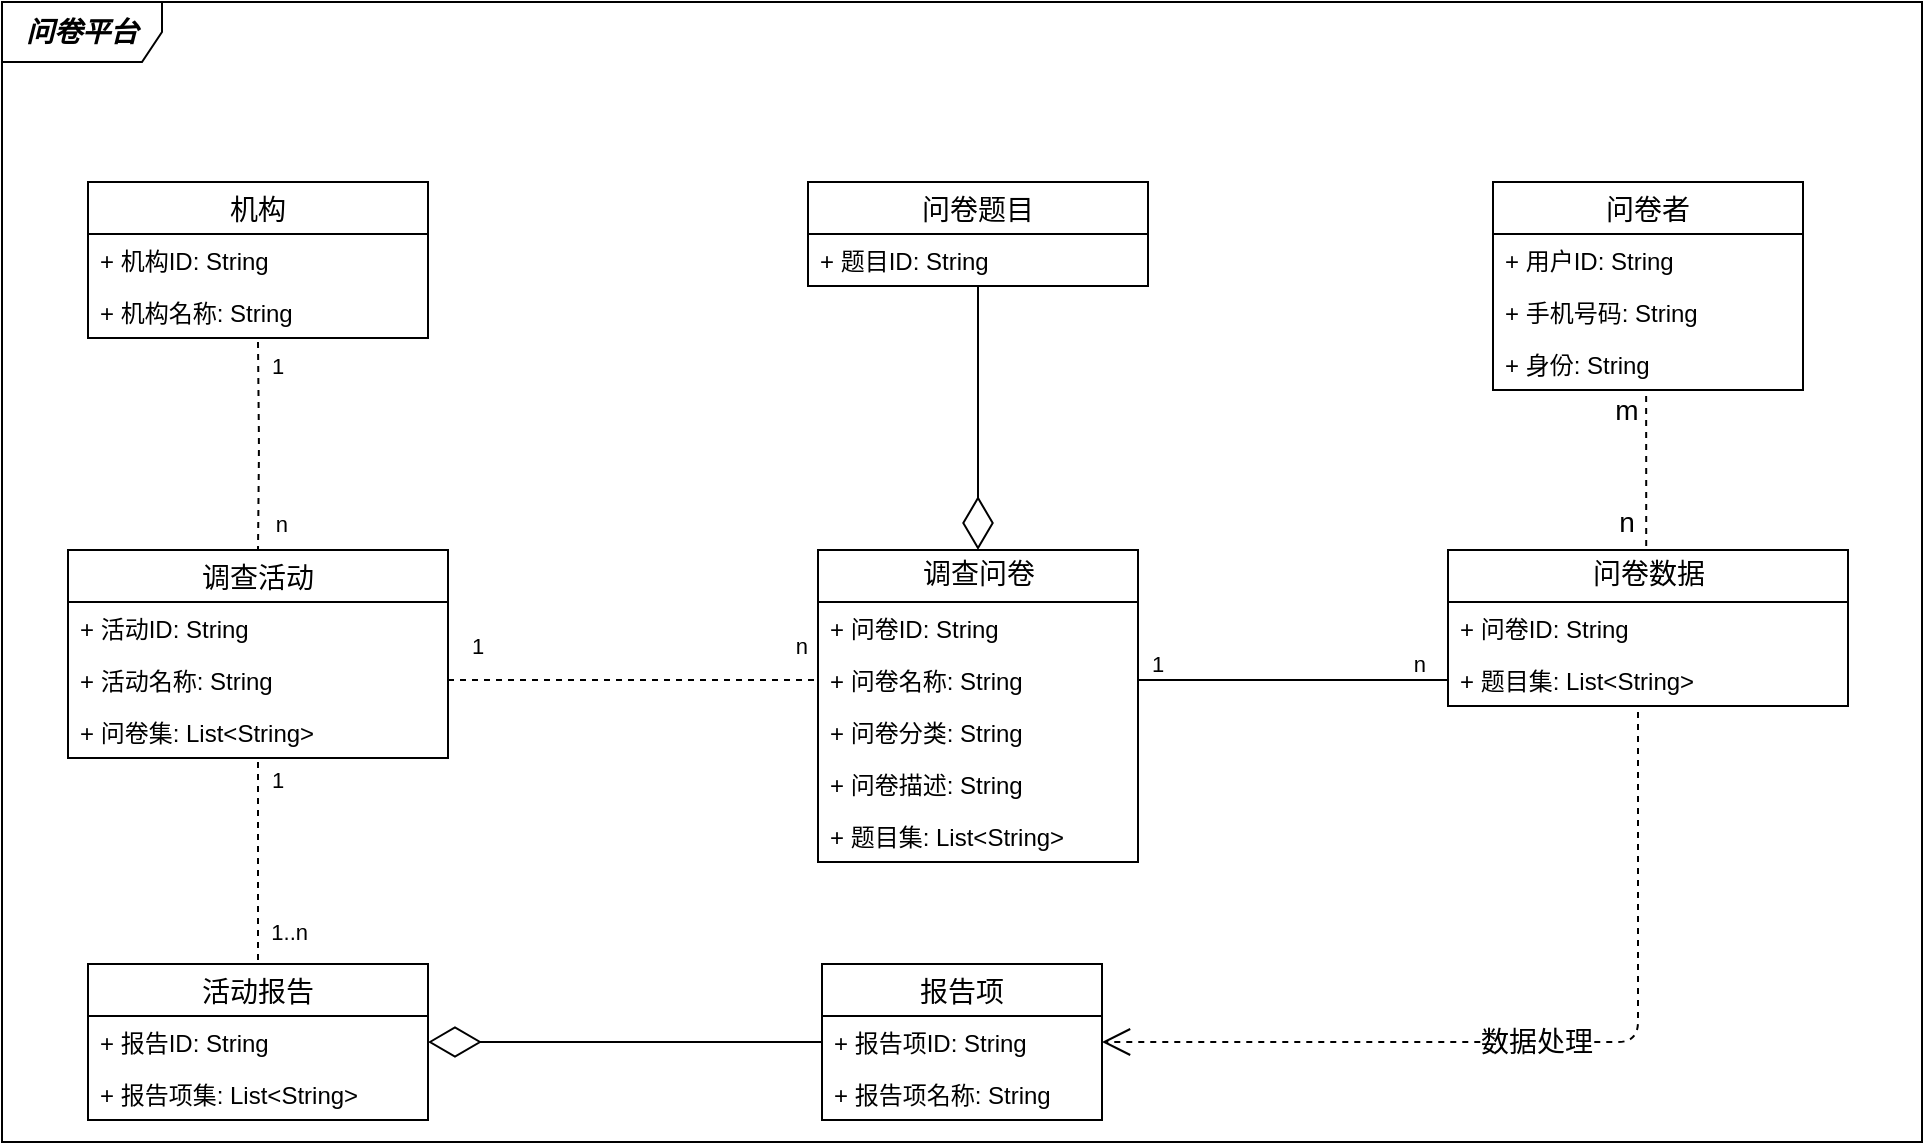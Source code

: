 <mxfile version="13.9.9" type="github">
  <diagram name="Page-1" id="c4acf3e9-155e-7222-9cf6-157b1a14988f">
    <mxGraphModel dx="1422" dy="922" grid="1" gridSize="10" guides="1" tooltips="1" connect="1" arrows="1" fold="1" page="1" pageScale="1" pageWidth="850" pageHeight="1100" background="#ffffff" math="0" shadow="0">
      <root>
        <mxCell id="0" />
        <mxCell id="1" parent="0" />
        <mxCell id="FOyBfm_47GBpCwmmqaki-74" value="&lt;b&gt;&lt;i&gt;问卷平台&lt;/i&gt;&lt;/b&gt;" style="shape=umlFrame;whiteSpace=wrap;html=1;fontSize=14;width=80;height=30;" vertex="1" parent="1">
          <mxGeometry x="240" y="110" width="960" height="570" as="geometry" />
        </mxCell>
        <mxCell id="17acba5748e5396b-20" value="&lt;div style=&quot;line-height: 1.75 ; text-align: left&quot;&gt;&lt;font style=&quot;font-size: 14px&quot;&gt;调查问卷&lt;/font&gt;&lt;/div&gt;" style="swimlane;html=1;fontStyle=0;childLayout=stackLayout;horizontal=1;startSize=26;fillColor=none;horizontalStack=0;resizeParent=1;resizeLast=0;collapsible=1;marginBottom=0;swimlaneFillColor=#ffffff;rounded=0;shadow=0;comic=0;labelBackgroundColor=none;strokeWidth=1;fontFamily=Verdana;fontSize=10;align=center;" parent="1" vertex="1">
          <mxGeometry x="648" y="384" width="160" height="156" as="geometry" />
        </mxCell>
        <mxCell id="17acba5748e5396b-21" value="+ 问卷ID: String" style="text;html=1;strokeColor=none;fillColor=none;align=left;verticalAlign=top;spacingLeft=4;spacingRight=4;whiteSpace=wrap;overflow=hidden;rotatable=0;points=[[0,0.5],[1,0.5]];portConstraint=eastwest;" parent="17acba5748e5396b-20" vertex="1">
          <mxGeometry y="26" width="160" height="26" as="geometry" />
        </mxCell>
        <mxCell id="FOyBfm_47GBpCwmmqaki-77" value="+ 问卷名称: String" style="text;html=1;strokeColor=none;fillColor=none;align=left;verticalAlign=top;spacingLeft=4;spacingRight=4;whiteSpace=wrap;overflow=hidden;rotatable=0;points=[[0,0.5],[1,0.5]];portConstraint=eastwest;" vertex="1" parent="17acba5748e5396b-20">
          <mxGeometry y="52" width="160" height="26" as="geometry" />
        </mxCell>
        <mxCell id="FOyBfm_47GBpCwmmqaki-78" value="+ 问卷分类: String" style="text;html=1;strokeColor=none;fillColor=none;align=left;verticalAlign=top;spacingLeft=4;spacingRight=4;whiteSpace=wrap;overflow=hidden;rotatable=0;points=[[0,0.5],[1,0.5]];portConstraint=eastwest;" vertex="1" parent="17acba5748e5396b-20">
          <mxGeometry y="78" width="160" height="26" as="geometry" />
        </mxCell>
        <mxCell id="FOyBfm_47GBpCwmmqaki-79" value="+ 问卷描述: String" style="text;html=1;strokeColor=none;fillColor=none;align=left;verticalAlign=top;spacingLeft=4;spacingRight=4;whiteSpace=wrap;overflow=hidden;rotatable=0;points=[[0,0.5],[1,0.5]];portConstraint=eastwest;" vertex="1" parent="17acba5748e5396b-20">
          <mxGeometry y="104" width="160" height="26" as="geometry" />
        </mxCell>
        <mxCell id="FOyBfm_47GBpCwmmqaki-6" value="+ 题目集: List&amp;lt;String&amp;gt;" style="text;html=1;strokeColor=none;fillColor=none;align=left;verticalAlign=top;spacingLeft=4;spacingRight=4;whiteSpace=wrap;overflow=hidden;rotatable=0;points=[[0,0.5],[1,0.5]];portConstraint=eastwest;" vertex="1" parent="17acba5748e5396b-20">
          <mxGeometry y="130" width="160" height="26" as="geometry" />
        </mxCell>
        <mxCell id="FOyBfm_47GBpCwmmqaki-1" value="问卷题目" style="swimlane;fontStyle=0;childLayout=stackLayout;horizontal=1;startSize=26;fillColor=none;horizontalStack=0;resizeParent=1;resizeParentMax=0;resizeLast=0;collapsible=1;marginBottom=0;fontSize=14;" vertex="1" parent="1">
          <mxGeometry x="643" y="200" width="170" height="52" as="geometry" />
        </mxCell>
        <mxCell id="FOyBfm_47GBpCwmmqaki-2" value="+ 题目ID: String" style="text;strokeColor=none;fillColor=none;align=left;verticalAlign=top;spacingLeft=4;spacingRight=4;overflow=hidden;rotatable=0;points=[[0,0.5],[1,0.5]];portConstraint=eastwest;" vertex="1" parent="FOyBfm_47GBpCwmmqaki-1">
          <mxGeometry y="26" width="170" height="26" as="geometry" />
        </mxCell>
        <mxCell id="FOyBfm_47GBpCwmmqaki-7" value="" style="endArrow=diamondThin;endFill=0;endSize=24;html=1;entryX=0.5;entryY=0;entryDx=0;entryDy=0;" edge="1" parent="1" source="FOyBfm_47GBpCwmmqaki-2" target="17acba5748e5396b-20">
          <mxGeometry width="160" relative="1" as="geometry">
            <mxPoint x="728" y="250" as="sourcePoint" />
            <mxPoint x="728" y="380" as="targetPoint" />
          </mxGeometry>
        </mxCell>
        <mxCell id="FOyBfm_47GBpCwmmqaki-12" value="活动报告" style="swimlane;fontStyle=0;childLayout=stackLayout;horizontal=1;startSize=26;fillColor=none;horizontalStack=0;resizeParent=1;resizeParentMax=0;resizeLast=0;collapsible=1;marginBottom=0;fontSize=14;" vertex="1" parent="1">
          <mxGeometry x="283" y="591" width="170" height="78" as="geometry" />
        </mxCell>
        <mxCell id="FOyBfm_47GBpCwmmqaki-13" value="+ 报告ID: String" style="text;strokeColor=none;fillColor=none;align=left;verticalAlign=top;spacingLeft=4;spacingRight=4;overflow=hidden;rotatable=0;points=[[0,0.5],[1,0.5]];portConstraint=eastwest;" vertex="1" parent="FOyBfm_47GBpCwmmqaki-12">
          <mxGeometry y="26" width="170" height="26" as="geometry" />
        </mxCell>
        <mxCell id="FOyBfm_47GBpCwmmqaki-88" value="+ 报告项集: List&lt;String&gt;" style="text;strokeColor=none;fillColor=none;align=left;verticalAlign=top;spacingLeft=4;spacingRight=4;overflow=hidden;rotatable=0;points=[[0,0.5],[1,0.5]];portConstraint=eastwest;" vertex="1" parent="FOyBfm_47GBpCwmmqaki-12">
          <mxGeometry y="52" width="170" height="26" as="geometry" />
        </mxCell>
        <mxCell id="FOyBfm_47GBpCwmmqaki-50" style="edgeStyle=orthogonalEdgeStyle;rounded=0;orthogonalLoop=1;jettySize=auto;html=1;dashed=1;fontSize=14;endArrow=none;endFill=0;exitX=0.494;exitY=1.115;exitDx=0;exitDy=0;exitPerimeter=0;" edge="1" parent="1" source="FOyBfm_47GBpCwmmqaki-73" target="FOyBfm_47GBpCwmmqaki-20">
          <mxGeometry relative="1" as="geometry">
            <mxPoint x="1063" y="308" as="sourcePoint" />
            <Array as="points">
              <mxPoint x="1062" y="344" />
              <mxPoint x="1062" y="344" />
            </Array>
          </mxGeometry>
        </mxCell>
        <mxCell id="FOyBfm_47GBpCwmmqaki-51" value="m" style="edgeLabel;html=1;align=center;verticalAlign=middle;resizable=0;points=[];fontSize=14;" vertex="1" connectable="0" parent="FOyBfm_47GBpCwmmqaki-50">
          <mxGeometry x="-0.821" y="1" relative="1" as="geometry">
            <mxPoint x="-11" as="offset" />
          </mxGeometry>
        </mxCell>
        <mxCell id="FOyBfm_47GBpCwmmqaki-52" value="n" style="edgeLabel;html=1;align=center;verticalAlign=middle;resizable=0;points=[];fontSize=14;" vertex="1" connectable="0" parent="FOyBfm_47GBpCwmmqaki-50">
          <mxGeometry x="0.769" relative="1" as="geometry">
            <mxPoint x="-10" y="-5" as="offset" />
          </mxGeometry>
        </mxCell>
        <mxCell id="FOyBfm_47GBpCwmmqaki-16" value="问卷者" style="swimlane;fontStyle=0;childLayout=stackLayout;horizontal=1;startSize=26;fillColor=none;horizontalStack=0;resizeParent=1;resizeParentMax=0;resizeLast=0;collapsible=1;marginBottom=0;fontSize=14;" vertex="1" parent="1">
          <mxGeometry x="985.5" y="200" width="155" height="104" as="geometry" />
        </mxCell>
        <mxCell id="FOyBfm_47GBpCwmmqaki-17" value="+ 用户ID: String" style="text;strokeColor=none;fillColor=none;align=left;verticalAlign=top;spacingLeft=4;spacingRight=4;overflow=hidden;rotatable=0;points=[[0,0.5],[1,0.5]];portConstraint=eastwest;" vertex="1" parent="FOyBfm_47GBpCwmmqaki-16">
          <mxGeometry y="26" width="155" height="26" as="geometry" />
        </mxCell>
        <mxCell id="FOyBfm_47GBpCwmmqaki-18" value="+ 手机号码: String" style="text;strokeColor=none;fillColor=none;align=left;verticalAlign=top;spacingLeft=4;spacingRight=4;overflow=hidden;rotatable=0;points=[[0,0.5],[1,0.5]];portConstraint=eastwest;" vertex="1" parent="FOyBfm_47GBpCwmmqaki-16">
          <mxGeometry y="52" width="155" height="26" as="geometry" />
        </mxCell>
        <mxCell id="FOyBfm_47GBpCwmmqaki-73" value="+ 身份: String" style="text;strokeColor=none;fillColor=none;align=left;verticalAlign=top;spacingLeft=4;spacingRight=4;overflow=hidden;rotatable=0;points=[[0,0.5],[1,0.5]];portConstraint=eastwest;" vertex="1" parent="FOyBfm_47GBpCwmmqaki-16">
          <mxGeometry y="78" width="155" height="26" as="geometry" />
        </mxCell>
        <mxCell id="FOyBfm_47GBpCwmmqaki-20" value="&lt;div style=&quot;line-height: 1.75 ; text-align: left&quot;&gt;&lt;span style=&quot;font-size: 14px&quot;&gt;问卷数据&lt;/span&gt;&lt;/div&gt;" style="swimlane;html=1;fontStyle=0;childLayout=stackLayout;horizontal=1;startSize=26;fillColor=none;horizontalStack=0;resizeParent=1;resizeLast=0;collapsible=1;marginBottom=0;swimlaneFillColor=#ffffff;rounded=0;shadow=0;comic=0;labelBackgroundColor=none;strokeWidth=1;fontFamily=Verdana;fontSize=10;align=center;" vertex="1" parent="1">
          <mxGeometry x="963" y="384" width="200" height="78" as="geometry" />
        </mxCell>
        <mxCell id="FOyBfm_47GBpCwmmqaki-21" value="+ 问卷ID: String" style="text;html=1;strokeColor=none;fillColor=none;align=left;verticalAlign=top;spacingLeft=4;spacingRight=4;whiteSpace=wrap;overflow=hidden;rotatable=0;points=[[0,0.5],[1,0.5]];portConstraint=eastwest;" vertex="1" parent="FOyBfm_47GBpCwmmqaki-20">
          <mxGeometry y="26" width="200" height="26" as="geometry" />
        </mxCell>
        <mxCell id="FOyBfm_47GBpCwmmqaki-22" value="+ 题目集: List&amp;lt;String&amp;gt;" style="text;html=1;strokeColor=none;fillColor=none;align=left;verticalAlign=top;spacingLeft=4;spacingRight=4;whiteSpace=wrap;overflow=hidden;rotatable=0;points=[[0,0.5],[1,0.5]];portConstraint=eastwest;" vertex="1" parent="FOyBfm_47GBpCwmmqaki-20">
          <mxGeometry y="52" width="200" height="26" as="geometry" />
        </mxCell>
        <mxCell id="FOyBfm_47GBpCwmmqaki-25" value="" style="endArrow=none;html=1;edgeStyle=orthogonalEdgeStyle;fontSize=14;exitX=1;exitY=0.5;exitDx=0;exitDy=0;" edge="1" parent="1" source="FOyBfm_47GBpCwmmqaki-77">
          <mxGeometry relative="1" as="geometry">
            <mxPoint x="803" y="454" as="sourcePoint" />
            <mxPoint x="963" y="449" as="targetPoint" />
          </mxGeometry>
        </mxCell>
        <mxCell id="FOyBfm_47GBpCwmmqaki-26" value="1" style="edgeLabel;resizable=0;html=1;align=left;verticalAlign=bottom;" connectable="0" vertex="1" parent="FOyBfm_47GBpCwmmqaki-25">
          <mxGeometry x="-1" relative="1" as="geometry">
            <mxPoint x="5" as="offset" />
          </mxGeometry>
        </mxCell>
        <mxCell id="FOyBfm_47GBpCwmmqaki-27" value="n" style="edgeLabel;resizable=0;html=1;align=right;verticalAlign=bottom;" connectable="0" vertex="1" parent="FOyBfm_47GBpCwmmqaki-25">
          <mxGeometry x="1" relative="1" as="geometry">
            <mxPoint x="-10" as="offset" />
          </mxGeometry>
        </mxCell>
        <mxCell id="FOyBfm_47GBpCwmmqaki-38" value="机构" style="swimlane;fontStyle=0;childLayout=stackLayout;horizontal=1;startSize=26;fillColor=none;horizontalStack=0;resizeParent=1;resizeParentMax=0;resizeLast=0;collapsible=1;marginBottom=0;fontSize=14;" vertex="1" parent="1">
          <mxGeometry x="283" y="200" width="170" height="78" as="geometry" />
        </mxCell>
        <mxCell id="FOyBfm_47GBpCwmmqaki-39" value="+ 机构ID: String" style="text;strokeColor=none;fillColor=none;align=left;verticalAlign=top;spacingLeft=4;spacingRight=4;overflow=hidden;rotatable=0;points=[[0,0.5],[1,0.5]];portConstraint=eastwest;" vertex="1" parent="FOyBfm_47GBpCwmmqaki-38">
          <mxGeometry y="26" width="170" height="26" as="geometry" />
        </mxCell>
        <mxCell id="FOyBfm_47GBpCwmmqaki-40" value="+ 机构名称: String" style="text;strokeColor=none;fillColor=none;align=left;verticalAlign=top;spacingLeft=4;spacingRight=4;overflow=hidden;rotatable=0;points=[[0,0.5],[1,0.5]];portConstraint=eastwest;" vertex="1" parent="FOyBfm_47GBpCwmmqaki-38">
          <mxGeometry y="52" width="170" height="26" as="geometry" />
        </mxCell>
        <mxCell id="FOyBfm_47GBpCwmmqaki-42" value="调查活动" style="swimlane;fontStyle=0;childLayout=stackLayout;horizontal=1;startSize=26;fillColor=none;horizontalStack=0;resizeParent=1;resizeParentMax=0;resizeLast=0;collapsible=1;marginBottom=0;fontSize=14;" vertex="1" parent="1">
          <mxGeometry x="273" y="384" width="190" height="104" as="geometry" />
        </mxCell>
        <mxCell id="FOyBfm_47GBpCwmmqaki-43" value="+ 活动ID: String" style="text;strokeColor=none;fillColor=none;align=left;verticalAlign=top;spacingLeft=4;spacingRight=4;overflow=hidden;rotatable=0;points=[[0,0.5],[1,0.5]];portConstraint=eastwest;" vertex="1" parent="FOyBfm_47GBpCwmmqaki-42">
          <mxGeometry y="26" width="190" height="26" as="geometry" />
        </mxCell>
        <mxCell id="FOyBfm_47GBpCwmmqaki-44" value="+ 活动名称: String" style="text;strokeColor=none;fillColor=none;align=left;verticalAlign=top;spacingLeft=4;spacingRight=4;overflow=hidden;rotatable=0;points=[[0,0.5],[1,0.5]];portConstraint=eastwest;" vertex="1" parent="FOyBfm_47GBpCwmmqaki-42">
          <mxGeometry y="52" width="190" height="26" as="geometry" />
        </mxCell>
        <mxCell id="FOyBfm_47GBpCwmmqaki-72" value="+ 问卷集: List&lt;String&gt;" style="text;strokeColor=none;fillColor=none;align=left;verticalAlign=top;spacingLeft=4;spacingRight=4;overflow=hidden;rotatable=0;points=[[0,0.5],[1,0.5]];portConstraint=eastwest;" vertex="1" parent="FOyBfm_47GBpCwmmqaki-42">
          <mxGeometry y="78" width="190" height="26" as="geometry" />
        </mxCell>
        <mxCell id="FOyBfm_47GBpCwmmqaki-53" value="" style="endArrow=none;html=1;edgeStyle=orthogonalEdgeStyle;dashed=1;fontSize=14;entryX=0;entryY=0.5;entryDx=0;entryDy=0;exitX=1;exitY=0.5;exitDx=0;exitDy=0;" edge="1" parent="1" source="FOyBfm_47GBpCwmmqaki-44" target="FOyBfm_47GBpCwmmqaki-77">
          <mxGeometry relative="1" as="geometry">
            <mxPoint x="463" y="420" as="sourcePoint" />
            <mxPoint x="623" y="420" as="targetPoint" />
          </mxGeometry>
        </mxCell>
        <mxCell id="FOyBfm_47GBpCwmmqaki-54" value="1" style="edgeLabel;resizable=0;html=1;align=left;verticalAlign=bottom;" connectable="0" vertex="1" parent="FOyBfm_47GBpCwmmqaki-53">
          <mxGeometry x="-1" relative="1" as="geometry">
            <mxPoint x="10" y="-9" as="offset" />
          </mxGeometry>
        </mxCell>
        <mxCell id="FOyBfm_47GBpCwmmqaki-55" value="n" style="edgeLabel;resizable=0;html=1;align=right;verticalAlign=bottom;" connectable="0" vertex="1" parent="FOyBfm_47GBpCwmmqaki-53">
          <mxGeometry x="1" relative="1" as="geometry">
            <mxPoint x="-5" y="-9" as="offset" />
          </mxGeometry>
        </mxCell>
        <mxCell id="FOyBfm_47GBpCwmmqaki-56" value="" style="endArrow=none;html=1;edgeStyle=orthogonalEdgeStyle;dashed=1;fontSize=14;" edge="1" parent="1" target="FOyBfm_47GBpCwmmqaki-42">
          <mxGeometry relative="1" as="geometry">
            <mxPoint x="368" y="280" as="sourcePoint" />
            <mxPoint x="533" y="280" as="targetPoint" />
          </mxGeometry>
        </mxCell>
        <mxCell id="FOyBfm_47GBpCwmmqaki-57" value="1" style="edgeLabel;resizable=0;html=1;align=left;verticalAlign=bottom;" connectable="0" vertex="1" parent="FOyBfm_47GBpCwmmqaki-56">
          <mxGeometry x="-1" relative="1" as="geometry">
            <mxPoint x="5" y="20" as="offset" />
          </mxGeometry>
        </mxCell>
        <mxCell id="FOyBfm_47GBpCwmmqaki-58" value="n" style="edgeLabel;resizable=0;html=1;align=right;verticalAlign=bottom;" connectable="0" vertex="1" parent="FOyBfm_47GBpCwmmqaki-56">
          <mxGeometry x="1" relative="1" as="geometry">
            <mxPoint x="15" y="-4" as="offset" />
          </mxGeometry>
        </mxCell>
        <mxCell id="FOyBfm_47GBpCwmmqaki-59" value="" style="endArrow=none;html=1;edgeStyle=orthogonalEdgeStyle;dashed=1;fontSize=14;entryX=0.5;entryY=0;entryDx=0;entryDy=0;" edge="1" parent="1" target="FOyBfm_47GBpCwmmqaki-12">
          <mxGeometry relative="1" as="geometry">
            <mxPoint x="368" y="490" as="sourcePoint" />
            <mxPoint x="553" y="510" as="targetPoint" />
            <Array as="points">
              <mxPoint x="368" y="530" />
            </Array>
          </mxGeometry>
        </mxCell>
        <mxCell id="FOyBfm_47GBpCwmmqaki-60" value="1" style="edgeLabel;resizable=0;html=1;align=left;verticalAlign=bottom;" connectable="0" vertex="1" parent="FOyBfm_47GBpCwmmqaki-59">
          <mxGeometry x="-1" relative="1" as="geometry">
            <mxPoint x="5" y="17" as="offset" />
          </mxGeometry>
        </mxCell>
        <mxCell id="FOyBfm_47GBpCwmmqaki-61" value="1..n" style="edgeLabel;resizable=0;html=1;align=right;verticalAlign=bottom;" connectable="0" vertex="1" parent="FOyBfm_47GBpCwmmqaki-59">
          <mxGeometry x="1" relative="1" as="geometry">
            <mxPoint x="25" y="-8" as="offset" />
          </mxGeometry>
        </mxCell>
        <mxCell id="FOyBfm_47GBpCwmmqaki-80" value="报告项" style="swimlane;fontStyle=0;childLayout=stackLayout;horizontal=1;startSize=26;fillColor=none;horizontalStack=0;resizeParent=1;resizeParentMax=0;resizeLast=0;collapsible=1;marginBottom=0;fontSize=14;" vertex="1" parent="1">
          <mxGeometry x="650" y="591" width="140" height="78" as="geometry" />
        </mxCell>
        <mxCell id="FOyBfm_47GBpCwmmqaki-81" value="+ 报告项ID: String" style="text;strokeColor=none;fillColor=none;align=left;verticalAlign=top;spacingLeft=4;spacingRight=4;overflow=hidden;rotatable=0;points=[[0,0.5],[1,0.5]];portConstraint=eastwest;" vertex="1" parent="FOyBfm_47GBpCwmmqaki-80">
          <mxGeometry y="26" width="140" height="26" as="geometry" />
        </mxCell>
        <mxCell id="FOyBfm_47GBpCwmmqaki-84" value="+ 报告项名称: String" style="text;strokeColor=none;fillColor=none;align=left;verticalAlign=top;spacingLeft=4;spacingRight=4;overflow=hidden;rotatable=0;points=[[0,0.5],[1,0.5]];portConstraint=eastwest;" vertex="1" parent="FOyBfm_47GBpCwmmqaki-80">
          <mxGeometry y="52" width="140" height="26" as="geometry" />
        </mxCell>
        <mxCell id="FOyBfm_47GBpCwmmqaki-85" value="" style="endArrow=diamondThin;endFill=0;endSize=24;html=1;fontSize=14;entryX=1;entryY=0.5;entryDx=0;entryDy=0;exitX=0;exitY=0.5;exitDx=0;exitDy=0;" edge="1" parent="1" source="FOyBfm_47GBpCwmmqaki-81" target="FOyBfm_47GBpCwmmqaki-13">
          <mxGeometry width="160" relative="1" as="geometry">
            <mxPoint x="540" y="630" as="sourcePoint" />
            <mxPoint x="700" y="630" as="targetPoint" />
          </mxGeometry>
        </mxCell>
        <mxCell id="FOyBfm_47GBpCwmmqaki-89" value="数据处理" style="endArrow=open;endSize=12;dashed=1;html=1;fontSize=14;exitX=0.475;exitY=1.115;exitDx=0;exitDy=0;exitPerimeter=0;entryX=1;entryY=0.5;entryDx=0;entryDy=0;edgeStyle=orthogonalEdgeStyle;" edge="1" parent="1" source="FOyBfm_47GBpCwmmqaki-22" target="FOyBfm_47GBpCwmmqaki-81">
          <mxGeometry width="160" relative="1" as="geometry">
            <mxPoint x="550" y="460" as="sourcePoint" />
            <mxPoint x="710" y="460" as="targetPoint" />
            <Array as="points">
              <mxPoint x="1058" y="630" />
            </Array>
          </mxGeometry>
        </mxCell>
      </root>
    </mxGraphModel>
  </diagram>
</mxfile>
